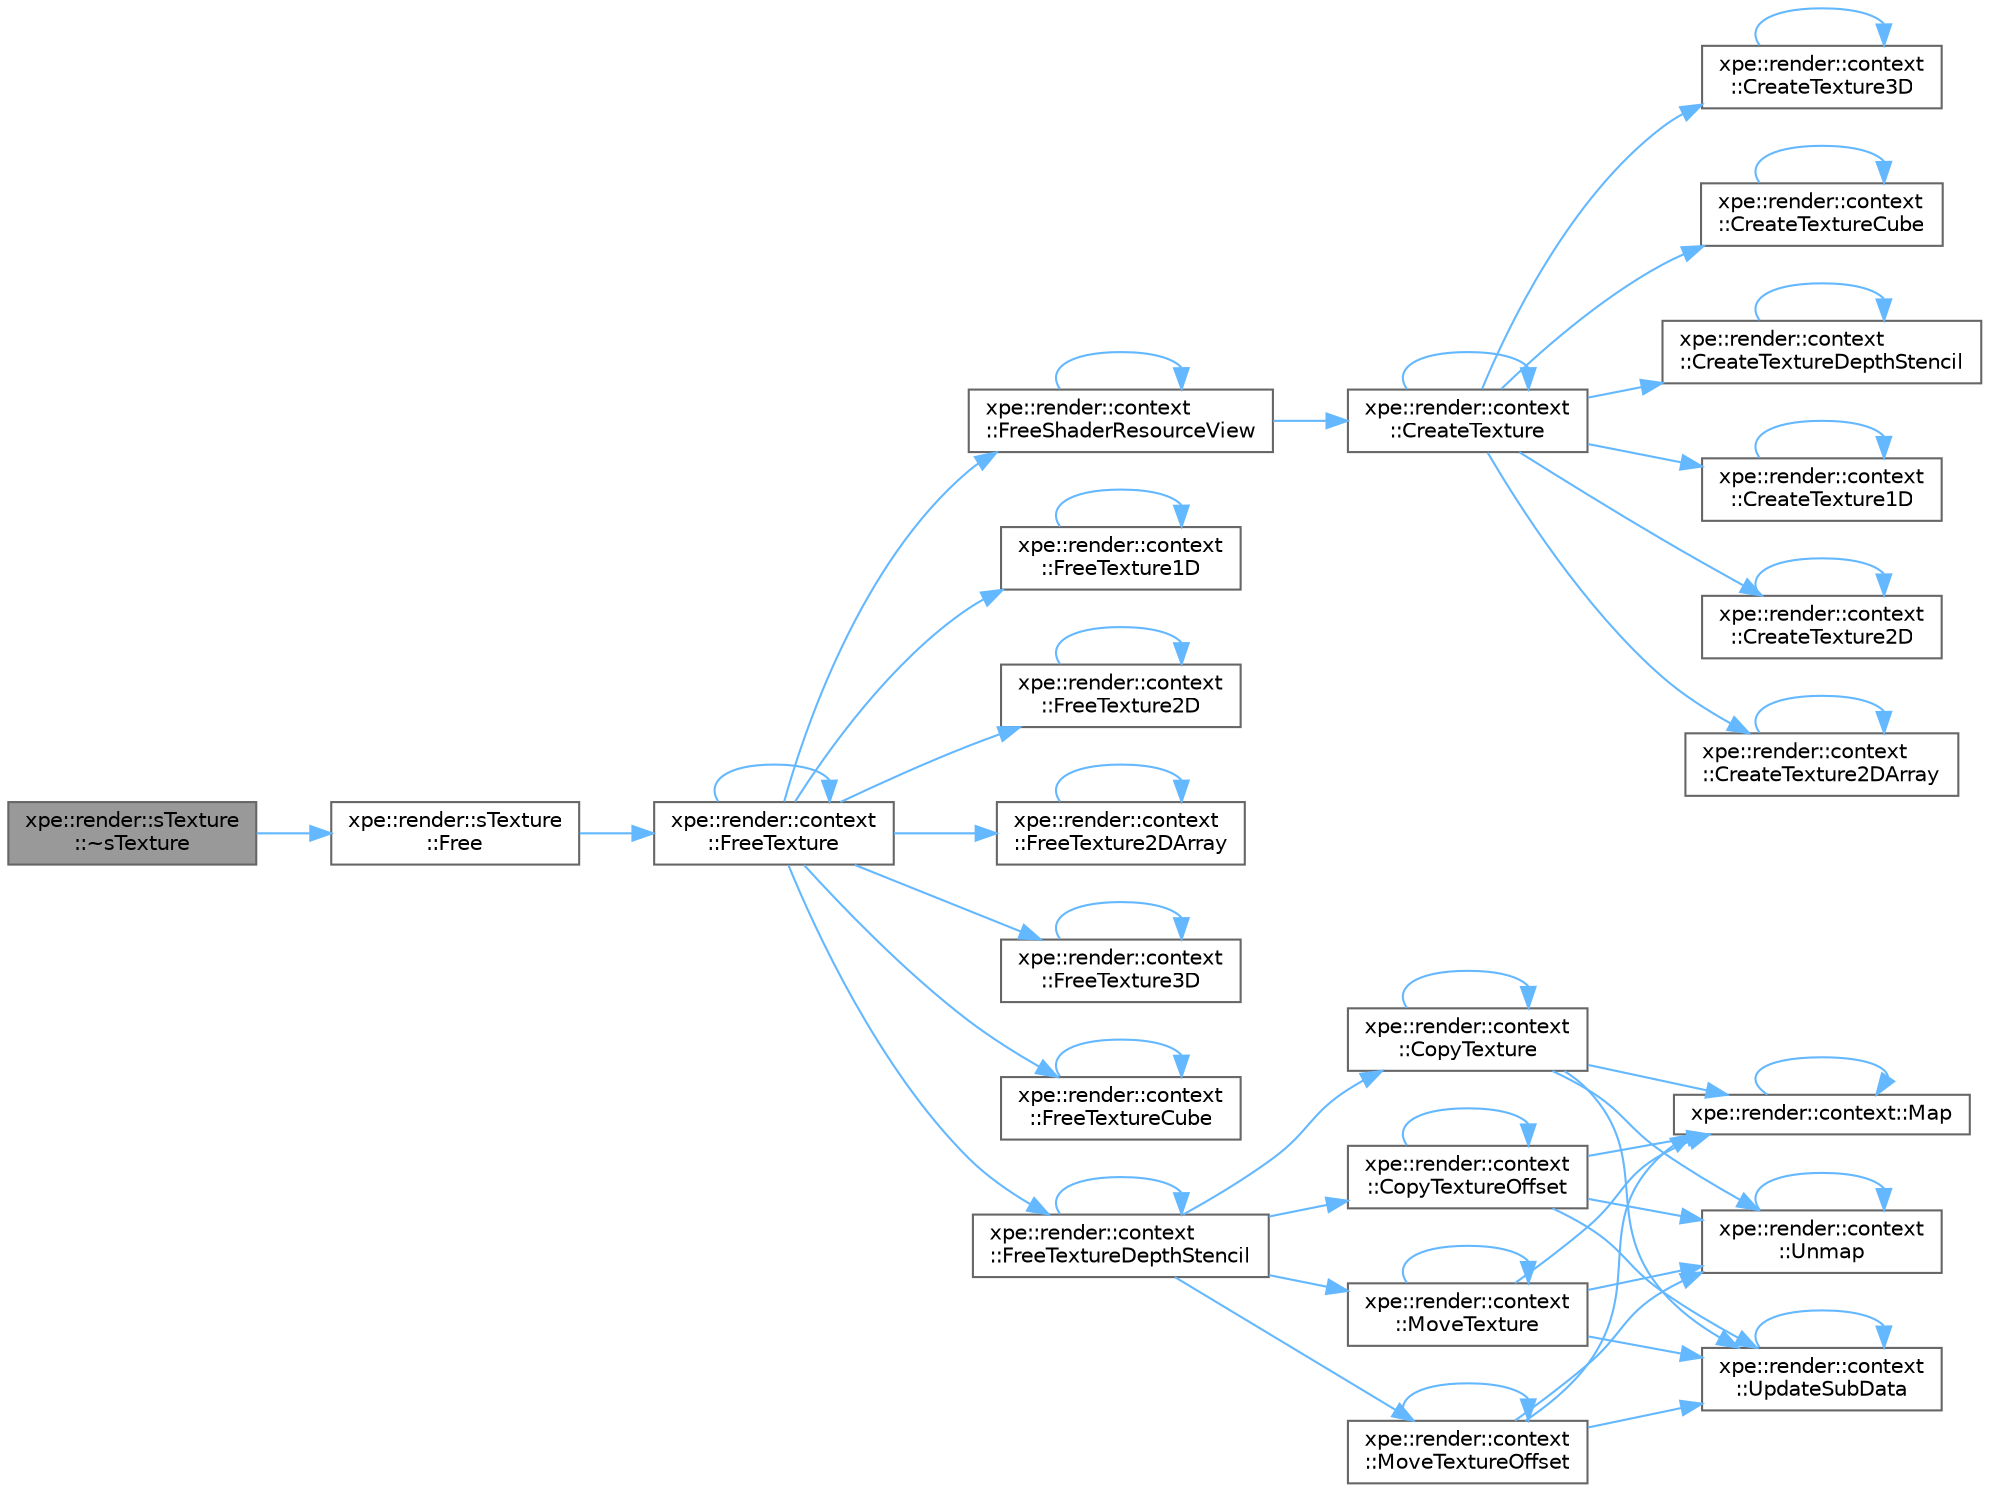 digraph "xpe::render::sTexture::~sTexture"
{
 // LATEX_PDF_SIZE
  bgcolor="transparent";
  edge [fontname=Helvetica,fontsize=10,labelfontname=Helvetica,labelfontsize=10];
  node [fontname=Helvetica,fontsize=10,shape=box,height=0.2,width=0.4];
  rankdir="LR";
  Node1 [id="Node000001",label="xpe::render::sTexture\l::~sTexture",height=0.2,width=0.4,color="gray40", fillcolor="grey60", style="filled", fontcolor="black",tooltip=" "];
  Node1 -> Node2 [id="edge109_Node000001_Node000002",color="steelblue1",style="solid",tooltip=" "];
  Node2 [id="Node000002",label="xpe::render::sTexture\l::Free",height=0.2,width=0.4,color="grey40", fillcolor="white", style="filled",URL="$structxpe_1_1render_1_1s_texture.html#a9f477cd7cc9f05c9544b5cd7f864f8a4",tooltip=" "];
  Node2 -> Node3 [id="edge110_Node000002_Node000003",color="steelblue1",style="solid",tooltip=" "];
  Node3 [id="Node000003",label="xpe::render::context\l::FreeTexture",height=0.2,width=0.4,color="grey40", fillcolor="white", style="filled",URL="$namespacexpe_1_1render_1_1context.html#ad9f56074521a5a0ab26fdaea101b6f58",tooltip=" "];
  Node3 -> Node4 [id="edge111_Node000003_Node000004",color="steelblue1",style="solid",tooltip=" "];
  Node4 [id="Node000004",label="xpe::render::context\l::FreeShaderResourceView",height=0.2,width=0.4,color="grey40", fillcolor="white", style="filled",URL="$namespacexpe_1_1render_1_1context.html#ab645a09c78f03af220fecf9d70f66046",tooltip=" "];
  Node4 -> Node5 [id="edge112_Node000004_Node000005",color="steelblue1",style="solid",tooltip=" "];
  Node5 [id="Node000005",label="xpe::render::context\l::CreateTexture",height=0.2,width=0.4,color="grey40", fillcolor="white", style="filled",URL="$namespacexpe_1_1render_1_1context.html#abbf0f19b8986fbcfb44dc1319a0d929c",tooltip=" "];
  Node5 -> Node5 [id="edge113_Node000005_Node000005",color="steelblue1",style="solid",tooltip=" "];
  Node5 -> Node6 [id="edge114_Node000005_Node000006",color="steelblue1",style="solid",tooltip=" "];
  Node6 [id="Node000006",label="xpe::render::context\l::CreateTexture1D",height=0.2,width=0.4,color="grey40", fillcolor="white", style="filled",URL="$namespacexpe_1_1render_1_1context.html#a3a582c1e42d2723c6ed55199dffa1388",tooltip=" "];
  Node6 -> Node6 [id="edge115_Node000006_Node000006",color="steelblue1",style="solid",tooltip=" "];
  Node5 -> Node7 [id="edge116_Node000005_Node000007",color="steelblue1",style="solid",tooltip=" "];
  Node7 [id="Node000007",label="xpe::render::context\l::CreateTexture2D",height=0.2,width=0.4,color="grey40", fillcolor="white", style="filled",URL="$namespacexpe_1_1render_1_1context.html#ae47b3b8018bd7eee48028b1d54e939ab",tooltip=" "];
  Node7 -> Node7 [id="edge117_Node000007_Node000007",color="steelblue1",style="solid",tooltip=" "];
  Node5 -> Node8 [id="edge118_Node000005_Node000008",color="steelblue1",style="solid",tooltip=" "];
  Node8 [id="Node000008",label="xpe::render::context\l::CreateTexture2DArray",height=0.2,width=0.4,color="grey40", fillcolor="white", style="filled",URL="$namespacexpe_1_1render_1_1context.html#abff1f0ac31f4a180d2d34a49d65a9b75",tooltip=" "];
  Node8 -> Node8 [id="edge119_Node000008_Node000008",color="steelblue1",style="solid",tooltip=" "];
  Node5 -> Node9 [id="edge120_Node000005_Node000009",color="steelblue1",style="solid",tooltip=" "];
  Node9 [id="Node000009",label="xpe::render::context\l::CreateTexture3D",height=0.2,width=0.4,color="grey40", fillcolor="white", style="filled",URL="$namespacexpe_1_1render_1_1context.html#a764b5dd46b1c2311d955375b60ac0e21",tooltip=" "];
  Node9 -> Node9 [id="edge121_Node000009_Node000009",color="steelblue1",style="solid",tooltip=" "];
  Node5 -> Node10 [id="edge122_Node000005_Node000010",color="steelblue1",style="solid",tooltip=" "];
  Node10 [id="Node000010",label="xpe::render::context\l::CreateTextureCube",height=0.2,width=0.4,color="grey40", fillcolor="white", style="filled",URL="$namespacexpe_1_1render_1_1context.html#a76ed1d16ec42691a55ec5ebcb87fc452",tooltip=" "];
  Node10 -> Node10 [id="edge123_Node000010_Node000010",color="steelblue1",style="solid",tooltip=" "];
  Node5 -> Node11 [id="edge124_Node000005_Node000011",color="steelblue1",style="solid",tooltip=" "];
  Node11 [id="Node000011",label="xpe::render::context\l::CreateTextureDepthStencil",height=0.2,width=0.4,color="grey40", fillcolor="white", style="filled",URL="$namespacexpe_1_1render_1_1context.html#a77dff8ef52c9bf1912037df988aaeb7a",tooltip=" "];
  Node11 -> Node11 [id="edge125_Node000011_Node000011",color="steelblue1",style="solid",tooltip=" "];
  Node4 -> Node4 [id="edge126_Node000004_Node000004",color="steelblue1",style="solid",tooltip=" "];
  Node3 -> Node3 [id="edge127_Node000003_Node000003",color="steelblue1",style="solid",tooltip=" "];
  Node3 -> Node12 [id="edge128_Node000003_Node000012",color="steelblue1",style="solid",tooltip=" "];
  Node12 [id="Node000012",label="xpe::render::context\l::FreeTexture1D",height=0.2,width=0.4,color="grey40", fillcolor="white", style="filled",URL="$namespacexpe_1_1render_1_1context.html#a143faa6f9a1a98ccc8693ed6b600b026",tooltip=" "];
  Node12 -> Node12 [id="edge129_Node000012_Node000012",color="steelblue1",style="solid",tooltip=" "];
  Node3 -> Node13 [id="edge130_Node000003_Node000013",color="steelblue1",style="solid",tooltip=" "];
  Node13 [id="Node000013",label="xpe::render::context\l::FreeTexture2D",height=0.2,width=0.4,color="grey40", fillcolor="white", style="filled",URL="$namespacexpe_1_1render_1_1context.html#a1ad2c5d4b1882d594db271a02185afc0",tooltip=" "];
  Node13 -> Node13 [id="edge131_Node000013_Node000013",color="steelblue1",style="solid",tooltip=" "];
  Node3 -> Node14 [id="edge132_Node000003_Node000014",color="steelblue1",style="solid",tooltip=" "];
  Node14 [id="Node000014",label="xpe::render::context\l::FreeTexture2DArray",height=0.2,width=0.4,color="grey40", fillcolor="white", style="filled",URL="$namespacexpe_1_1render_1_1context.html#ab5b80587e0e0a2ed7073c7d5442f550f",tooltip=" "];
  Node14 -> Node14 [id="edge133_Node000014_Node000014",color="steelblue1",style="solid",tooltip=" "];
  Node3 -> Node15 [id="edge134_Node000003_Node000015",color="steelblue1",style="solid",tooltip=" "];
  Node15 [id="Node000015",label="xpe::render::context\l::FreeTexture3D",height=0.2,width=0.4,color="grey40", fillcolor="white", style="filled",URL="$namespacexpe_1_1render_1_1context.html#a3bfe7da2d40a3f5687abaa367365f3c4",tooltip=" "];
  Node15 -> Node15 [id="edge135_Node000015_Node000015",color="steelblue1",style="solid",tooltip=" "];
  Node3 -> Node16 [id="edge136_Node000003_Node000016",color="steelblue1",style="solid",tooltip=" "];
  Node16 [id="Node000016",label="xpe::render::context\l::FreeTextureCube",height=0.2,width=0.4,color="grey40", fillcolor="white", style="filled",URL="$namespacexpe_1_1render_1_1context.html#a49902c69bdc635fcdd8fc28d9f60f283",tooltip=" "];
  Node16 -> Node16 [id="edge137_Node000016_Node000016",color="steelblue1",style="solid",tooltip=" "];
  Node3 -> Node17 [id="edge138_Node000003_Node000017",color="steelblue1",style="solid",tooltip=" "];
  Node17 [id="Node000017",label="xpe::render::context\l::FreeTextureDepthStencil",height=0.2,width=0.4,color="grey40", fillcolor="white", style="filled",URL="$namespacexpe_1_1render_1_1context.html#aee5cc723306d146fa933cc5374b44a8b",tooltip=" "];
  Node17 -> Node18 [id="edge139_Node000017_Node000018",color="steelblue1",style="solid",tooltip=" "];
  Node18 [id="Node000018",label="xpe::render::context\l::CopyTexture",height=0.2,width=0.4,color="grey40", fillcolor="white", style="filled",URL="$namespacexpe_1_1render_1_1context.html#ad3910232ff154a7f62321718e26b25ef",tooltip=" "];
  Node18 -> Node18 [id="edge140_Node000018_Node000018",color="steelblue1",style="solid",tooltip=" "];
  Node18 -> Node19 [id="edge141_Node000018_Node000019",color="steelblue1",style="solid",tooltip=" "];
  Node19 [id="Node000019",label="xpe::render::context::Map",height=0.2,width=0.4,color="grey40", fillcolor="white", style="filled",URL="$namespacexpe_1_1render_1_1context.html#a4307865df88da4fb54e36f929b6f88a5",tooltip=" "];
  Node19 -> Node19 [id="edge142_Node000019_Node000019",color="steelblue1",style="solid",tooltip=" "];
  Node18 -> Node20 [id="edge143_Node000018_Node000020",color="steelblue1",style="solid",tooltip=" "];
  Node20 [id="Node000020",label="xpe::render::context\l::Unmap",height=0.2,width=0.4,color="grey40", fillcolor="white", style="filled",URL="$namespacexpe_1_1render_1_1context.html#a32b89671df27bd47193c116873b60f3e",tooltip=" "];
  Node20 -> Node20 [id="edge144_Node000020_Node000020",color="steelblue1",style="solid",tooltip=" "];
  Node18 -> Node21 [id="edge145_Node000018_Node000021",color="steelblue1",style="solid",tooltip=" "];
  Node21 [id="Node000021",label="xpe::render::context\l::UpdateSubData",height=0.2,width=0.4,color="grey40", fillcolor="white", style="filled",URL="$namespacexpe_1_1render_1_1context.html#aada76b8212676ccbb3ad3e364b42f80e",tooltip=" "];
  Node21 -> Node21 [id="edge146_Node000021_Node000021",color="steelblue1",style="solid",tooltip=" "];
  Node17 -> Node22 [id="edge147_Node000017_Node000022",color="steelblue1",style="solid",tooltip=" "];
  Node22 [id="Node000022",label="xpe::render::context\l::CopyTextureOffset",height=0.2,width=0.4,color="grey40", fillcolor="white", style="filled",URL="$namespacexpe_1_1render_1_1context.html#a0c17c312b353723b43af3a1cf5407f13",tooltip=" "];
  Node22 -> Node22 [id="edge148_Node000022_Node000022",color="steelblue1",style="solid",tooltip=" "];
  Node22 -> Node19 [id="edge149_Node000022_Node000019",color="steelblue1",style="solid",tooltip=" "];
  Node22 -> Node20 [id="edge150_Node000022_Node000020",color="steelblue1",style="solid",tooltip=" "];
  Node22 -> Node21 [id="edge151_Node000022_Node000021",color="steelblue1",style="solid",tooltip=" "];
  Node17 -> Node17 [id="edge152_Node000017_Node000017",color="steelblue1",style="solid",tooltip=" "];
  Node17 -> Node23 [id="edge153_Node000017_Node000023",color="steelblue1",style="solid",tooltip=" "];
  Node23 [id="Node000023",label="xpe::render::context\l::MoveTexture",height=0.2,width=0.4,color="grey40", fillcolor="white", style="filled",URL="$namespacexpe_1_1render_1_1context.html#a3faab955dbc785ed504ae513dbc7389e",tooltip=" "];
  Node23 -> Node19 [id="edge154_Node000023_Node000019",color="steelblue1",style="solid",tooltip=" "];
  Node23 -> Node23 [id="edge155_Node000023_Node000023",color="steelblue1",style="solid",tooltip=" "];
  Node23 -> Node20 [id="edge156_Node000023_Node000020",color="steelblue1",style="solid",tooltip=" "];
  Node23 -> Node21 [id="edge157_Node000023_Node000021",color="steelblue1",style="solid",tooltip=" "];
  Node17 -> Node24 [id="edge158_Node000017_Node000024",color="steelblue1",style="solid",tooltip=" "];
  Node24 [id="Node000024",label="xpe::render::context\l::MoveTextureOffset",height=0.2,width=0.4,color="grey40", fillcolor="white", style="filled",URL="$namespacexpe_1_1render_1_1context.html#aec880a263a1e58be5380fe1aeb9c4462",tooltip=" "];
  Node24 -> Node19 [id="edge159_Node000024_Node000019",color="steelblue1",style="solid",tooltip=" "];
  Node24 -> Node24 [id="edge160_Node000024_Node000024",color="steelblue1",style="solid",tooltip=" "];
  Node24 -> Node20 [id="edge161_Node000024_Node000020",color="steelblue1",style="solid",tooltip=" "];
  Node24 -> Node21 [id="edge162_Node000024_Node000021",color="steelblue1",style="solid",tooltip=" "];
}

